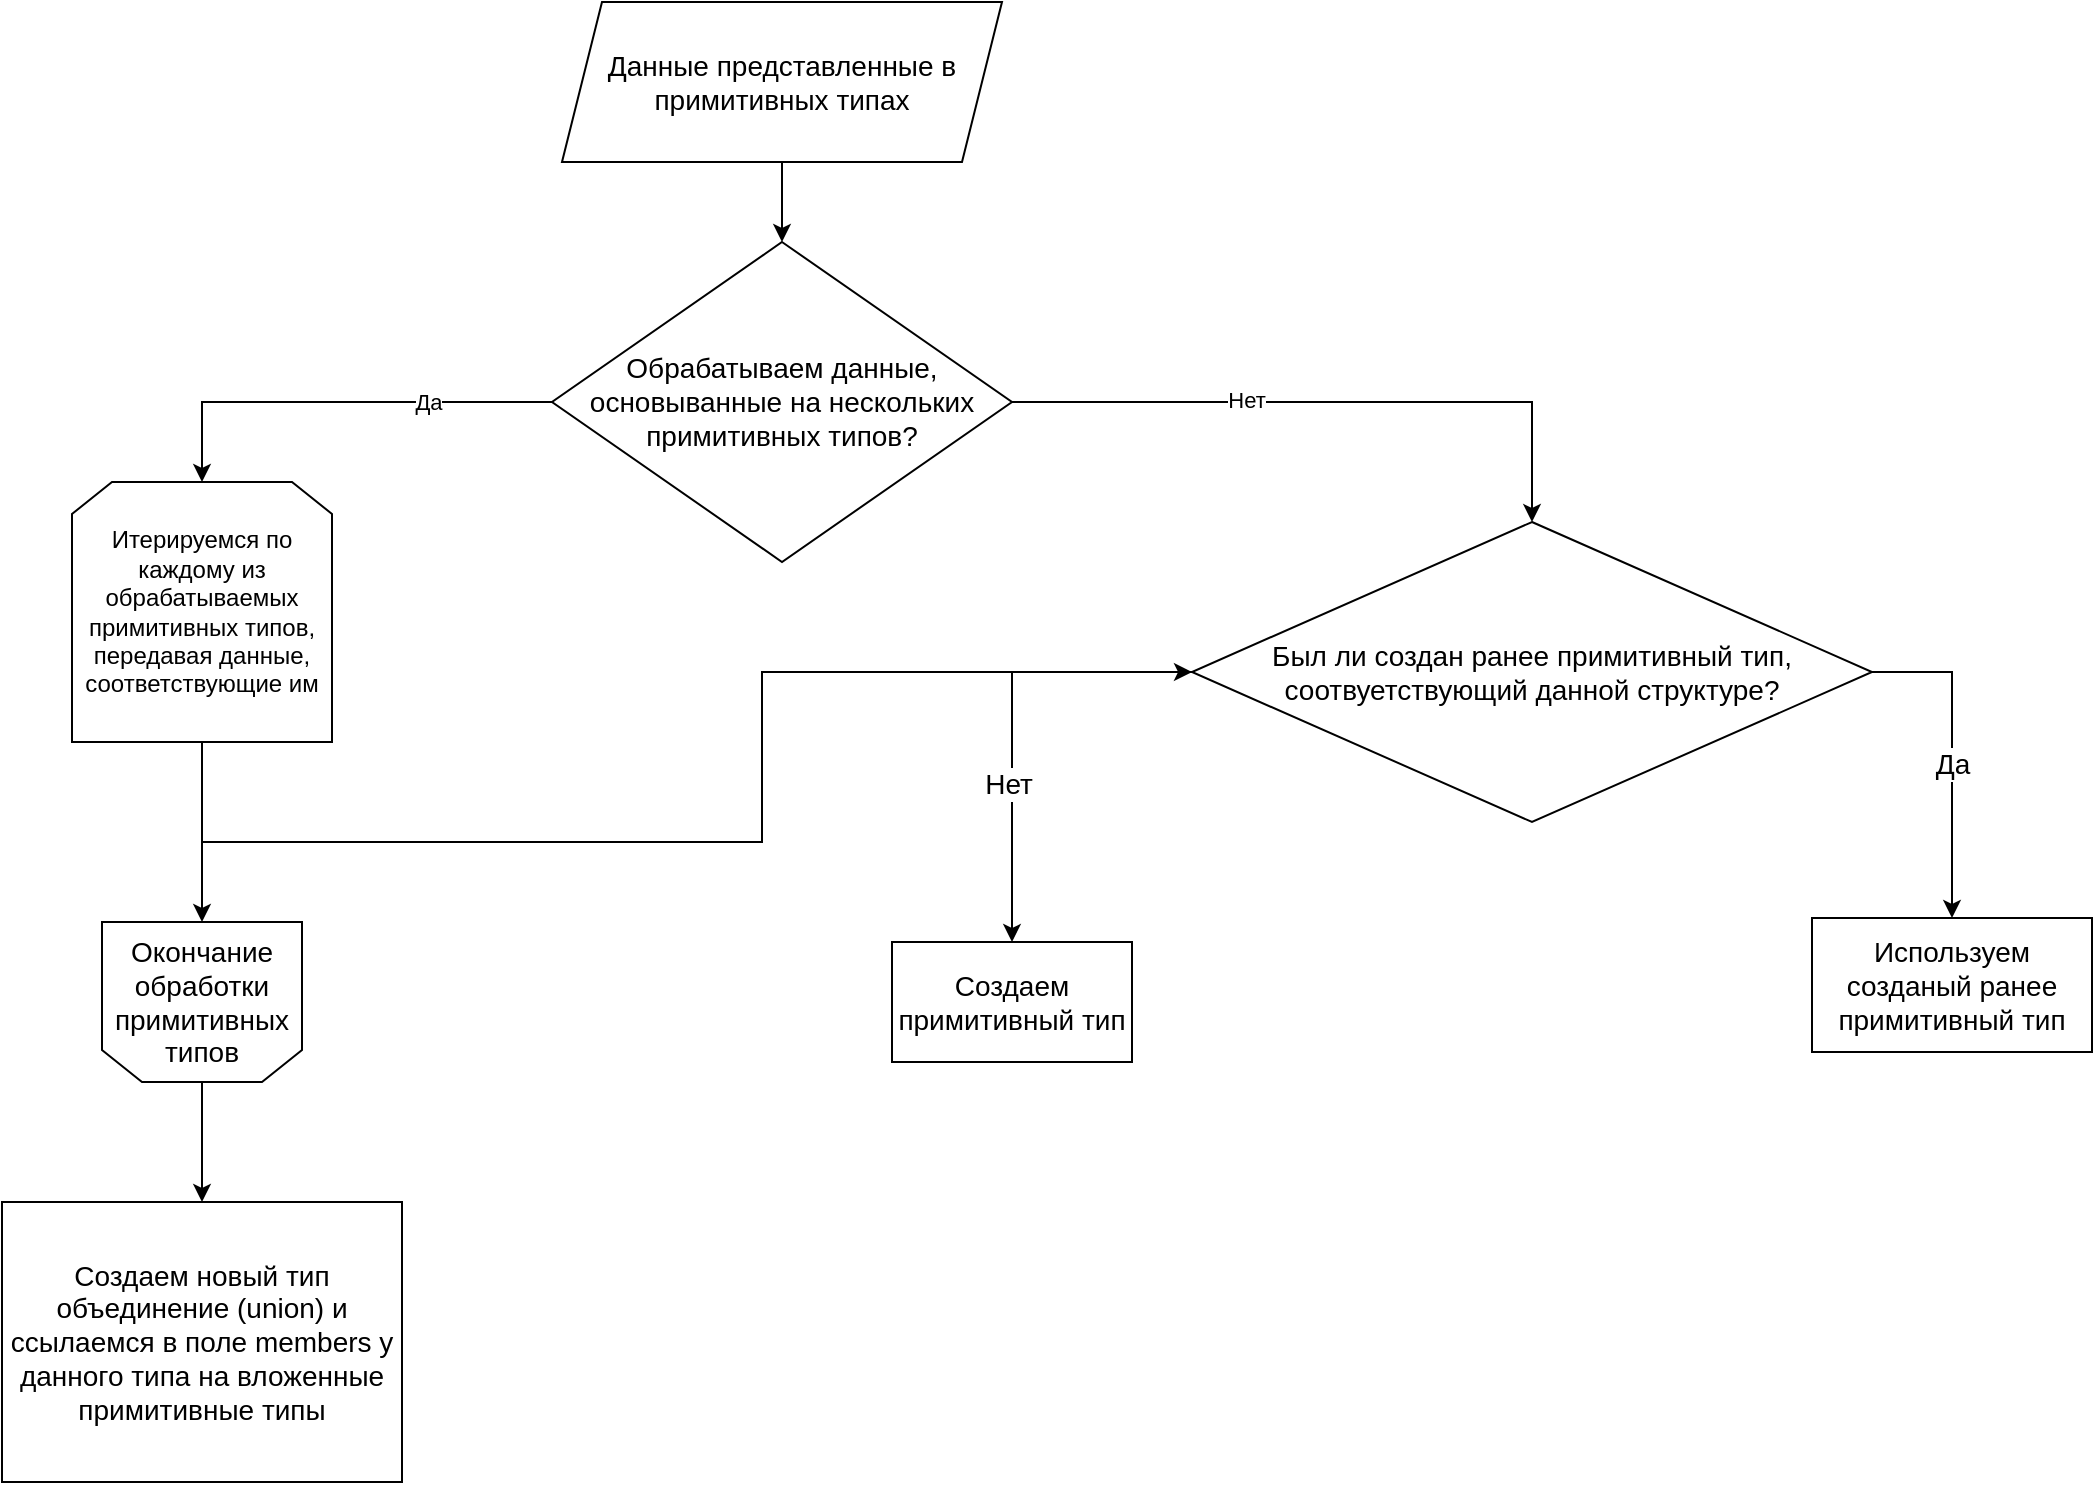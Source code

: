 <mxfile version="24.4.3" type="github">
  <diagram name="Page-1" id="qWd3IOd-8dhRZZYfJvNh">
    <mxGraphModel dx="2048" dy="626" grid="1" gridSize="10" guides="1" tooltips="1" connect="1" arrows="1" fold="1" page="1" pageScale="1" pageWidth="827" pageHeight="1169" math="0" shadow="0">
      <root>
        <mxCell id="0" />
        <mxCell id="1" parent="0" />
        <mxCell id="qgXAP9RSG6wpKUSGwU-0-5" style="edgeStyle=orthogonalEdgeStyle;rounded=0;orthogonalLoop=1;jettySize=auto;html=1;entryX=0.5;entryY=0;entryDx=0;entryDy=0;fontSize=14;exitX=0;exitY=0.5;exitDx=0;exitDy=0;" edge="1" parent="1" source="qgXAP9RSG6wpKUSGwU-0-28" target="qgXAP9RSG6wpKUSGwU-0-29">
          <mxGeometry relative="1" as="geometry">
            <mxPoint x="-280" y="530" as="targetPoint" />
            <mxPoint x="-190" y="400" as="sourcePoint" />
          </mxGeometry>
        </mxCell>
        <mxCell id="qgXAP9RSG6wpKUSGwU-0-6" value="Нет" style="edgeLabel;html=1;align=center;verticalAlign=middle;resizable=0;points=[];fontSize=14;" vertex="1" connectable="0" parent="qgXAP9RSG6wpKUSGwU-0-5">
          <mxGeometry x="0.296" y="-2" relative="1" as="geometry">
            <mxPoint as="offset" />
          </mxGeometry>
        </mxCell>
        <mxCell id="qgXAP9RSG6wpKUSGwU-0-7" style="edgeStyle=orthogonalEdgeStyle;rounded=0;orthogonalLoop=1;jettySize=auto;html=1;entryX=0.5;entryY=0;entryDx=0;entryDy=0;fontSize=14;exitX=1;exitY=0.5;exitDx=0;exitDy=0;" edge="1" parent="1" source="qgXAP9RSG6wpKUSGwU-0-28" target="qgXAP9RSG6wpKUSGwU-0-30">
          <mxGeometry relative="1" as="geometry">
            <mxPoint x="-132.5" y="680" as="sourcePoint" />
            <mxPoint x="190" y="505" as="targetPoint" />
          </mxGeometry>
        </mxCell>
        <mxCell id="qgXAP9RSG6wpKUSGwU-0-8" value="Да" style="edgeLabel;html=1;align=center;verticalAlign=middle;resizable=0;points=[];fontSize=14;" vertex="1" connectable="0" parent="qgXAP9RSG6wpKUSGwU-0-7">
          <mxGeometry x="0.048" relative="1" as="geometry">
            <mxPoint as="offset" />
          </mxGeometry>
        </mxCell>
        <mxCell id="qgXAP9RSG6wpKUSGwU-0-13" value="" style="edgeStyle=orthogonalEdgeStyle;rounded=0;orthogonalLoop=1;jettySize=auto;html=1;entryX=0.5;entryY=0;entryDx=0;entryDy=0;fontSize=14;exitX=0;exitY=0.5;exitDx=0;exitDy=0;" edge="1" parent="1" source="qgXAP9RSG6wpKUSGwU-0-26" target="qgXAP9RSG6wpKUSGwU-0-27">
          <mxGeometry relative="1" as="geometry">
            <mxPoint x="-565" y="380" as="sourcePoint" />
            <mxPoint x="-634.35" y="370.668" as="targetPoint" />
          </mxGeometry>
        </mxCell>
        <mxCell id="qgXAP9RSG6wpKUSGwU-0-23" value="Да" style="edgeLabel;html=1;align=center;verticalAlign=middle;resizable=0;points=[];" vertex="1" connectable="0" parent="qgXAP9RSG6wpKUSGwU-0-13">
          <mxGeometry x="-0.419" relative="1" as="geometry">
            <mxPoint as="offset" />
          </mxGeometry>
        </mxCell>
        <mxCell id="qgXAP9RSG6wpKUSGwU-0-21" style="edgeStyle=orthogonalEdgeStyle;rounded=0;orthogonalLoop=1;jettySize=auto;html=1;exitX=1;exitY=0.5;exitDx=0;exitDy=0;entryX=0.5;entryY=0;entryDx=0;entryDy=0;" edge="1" parent="1" source="qgXAP9RSG6wpKUSGwU-0-26" target="qgXAP9RSG6wpKUSGwU-0-28">
          <mxGeometry relative="1" as="geometry">
            <mxPoint x="-462.5" y="340" as="sourcePoint" />
            <mxPoint x="35" y="350" as="targetPoint" />
          </mxGeometry>
        </mxCell>
        <mxCell id="qgXAP9RSG6wpKUSGwU-0-24" value="Нет" style="edgeLabel;html=1;align=center;verticalAlign=middle;resizable=0;points=[];" vertex="1" connectable="0" parent="qgXAP9RSG6wpKUSGwU-0-21">
          <mxGeometry x="-0.271" y="1" relative="1" as="geometry">
            <mxPoint as="offset" />
          </mxGeometry>
        </mxCell>
        <mxCell id="qgXAP9RSG6wpKUSGwU-0-36" style="edgeStyle=orthogonalEdgeStyle;rounded=0;orthogonalLoop=1;jettySize=auto;html=1;entryX=0.5;entryY=0;entryDx=0;entryDy=0;" edge="1" parent="1" source="qgXAP9RSG6wpKUSGwU-0-25" target="qgXAP9RSG6wpKUSGwU-0-26">
          <mxGeometry relative="1" as="geometry" />
        </mxCell>
        <mxCell id="qgXAP9RSG6wpKUSGwU-0-25" value="&lt;span style=&quot;font-size: 14px;&quot;&gt;Данные представленные в примитивных типах&lt;br&gt;&lt;/span&gt;" style="shape=parallelogram;perimeter=parallelogramPerimeter;whiteSpace=wrap;html=1;fixedSize=1;" vertex="1" parent="1">
          <mxGeometry x="-495" y="60" width="220" height="80" as="geometry" />
        </mxCell>
        <mxCell id="qgXAP9RSG6wpKUSGwU-0-26" value="&lt;span style=&quot;font-size: 14px;&quot;&gt;Обрабатываем данные, основыванные на нескольких примитивных типов?&lt;/span&gt;" style="rhombus;whiteSpace=wrap;html=1;" vertex="1" parent="1">
          <mxGeometry x="-500" y="180" width="230" height="160" as="geometry" />
        </mxCell>
        <mxCell id="qgXAP9RSG6wpKUSGwU-0-31" style="edgeStyle=orthogonalEdgeStyle;rounded=0;orthogonalLoop=1;jettySize=auto;html=1;entryX=0;entryY=0.5;entryDx=0;entryDy=0;" edge="1" parent="1" source="qgXAP9RSG6wpKUSGwU-0-27" target="qgXAP9RSG6wpKUSGwU-0-28">
          <mxGeometry relative="1" as="geometry">
            <Array as="points">
              <mxPoint x="-675" y="480" />
              <mxPoint x="-395" y="480" />
              <mxPoint x="-395" y="395" />
            </Array>
          </mxGeometry>
        </mxCell>
        <mxCell id="qgXAP9RSG6wpKUSGwU-0-33" style="edgeStyle=orthogonalEdgeStyle;rounded=0;orthogonalLoop=1;jettySize=auto;html=1;entryX=0.5;entryY=1;entryDx=0;entryDy=0;" edge="1" parent="1" source="qgXAP9RSG6wpKUSGwU-0-27" target="qgXAP9RSG6wpKUSGwU-0-32">
          <mxGeometry relative="1" as="geometry" />
        </mxCell>
        <mxCell id="qgXAP9RSG6wpKUSGwU-0-27" value="Итерируемся по каждому из обрабатываемых примитивных типов, передавая данные, соответствующие им" style="shape=loopLimit;whiteSpace=wrap;html=1;" vertex="1" parent="1">
          <mxGeometry x="-740" y="300" width="130" height="130" as="geometry" />
        </mxCell>
        <mxCell id="qgXAP9RSG6wpKUSGwU-0-28" value="&lt;span style=&quot;font-size: 14px;&quot;&gt;Был ли создан ранее примитивный тип, соотвуетствующий данной структуре?&lt;/span&gt;" style="rhombus;whiteSpace=wrap;html=1;spacingLeft=20;spacingRight=20;" vertex="1" parent="1">
          <mxGeometry x="-180" y="320" width="340" height="150" as="geometry" />
        </mxCell>
        <mxCell id="qgXAP9RSG6wpKUSGwU-0-29" value="&lt;span style=&quot;font-size: 14px;&quot;&gt;Создаем примитивный тип&lt;/span&gt;" style="rounded=0;whiteSpace=wrap;html=1;" vertex="1" parent="1">
          <mxGeometry x="-330" y="530" width="120" height="60" as="geometry" />
        </mxCell>
        <mxCell id="qgXAP9RSG6wpKUSGwU-0-30" value="&lt;span style=&quot;font-size: 14px;&quot;&gt;Используем созданый ранее примитивный тип&lt;/span&gt;" style="rounded=0;whiteSpace=wrap;html=1;" vertex="1" parent="1">
          <mxGeometry x="130" y="518" width="140" height="67" as="geometry" />
        </mxCell>
        <mxCell id="qgXAP9RSG6wpKUSGwU-0-35" style="edgeStyle=orthogonalEdgeStyle;rounded=0;orthogonalLoop=1;jettySize=auto;html=1;entryX=0.5;entryY=0;entryDx=0;entryDy=0;" edge="1" parent="1" source="qgXAP9RSG6wpKUSGwU-0-32" target="qgXAP9RSG6wpKUSGwU-0-34">
          <mxGeometry relative="1" as="geometry" />
        </mxCell>
        <mxCell id="qgXAP9RSG6wpKUSGwU-0-32" value="&lt;span style=&quot;font-size: 14px;&quot;&gt;Окончание обработки примитивных типов&lt;/span&gt;" style="shape=loopLimit;whiteSpace=wrap;html=1;direction=west;" vertex="1" parent="1">
          <mxGeometry x="-725" y="520" width="100" height="80" as="geometry" />
        </mxCell>
        <mxCell id="qgXAP9RSG6wpKUSGwU-0-34" value="&lt;span style=&quot;font-size: 14px;&quot;&gt;Создаем новый тип объединение (union) и ссылаемся в поле members у данного типа на вложенные примитивные типы&lt;/span&gt;" style="rounded=0;whiteSpace=wrap;html=1;" vertex="1" parent="1">
          <mxGeometry x="-775" y="660" width="200" height="140" as="geometry" />
        </mxCell>
      </root>
    </mxGraphModel>
  </diagram>
</mxfile>
